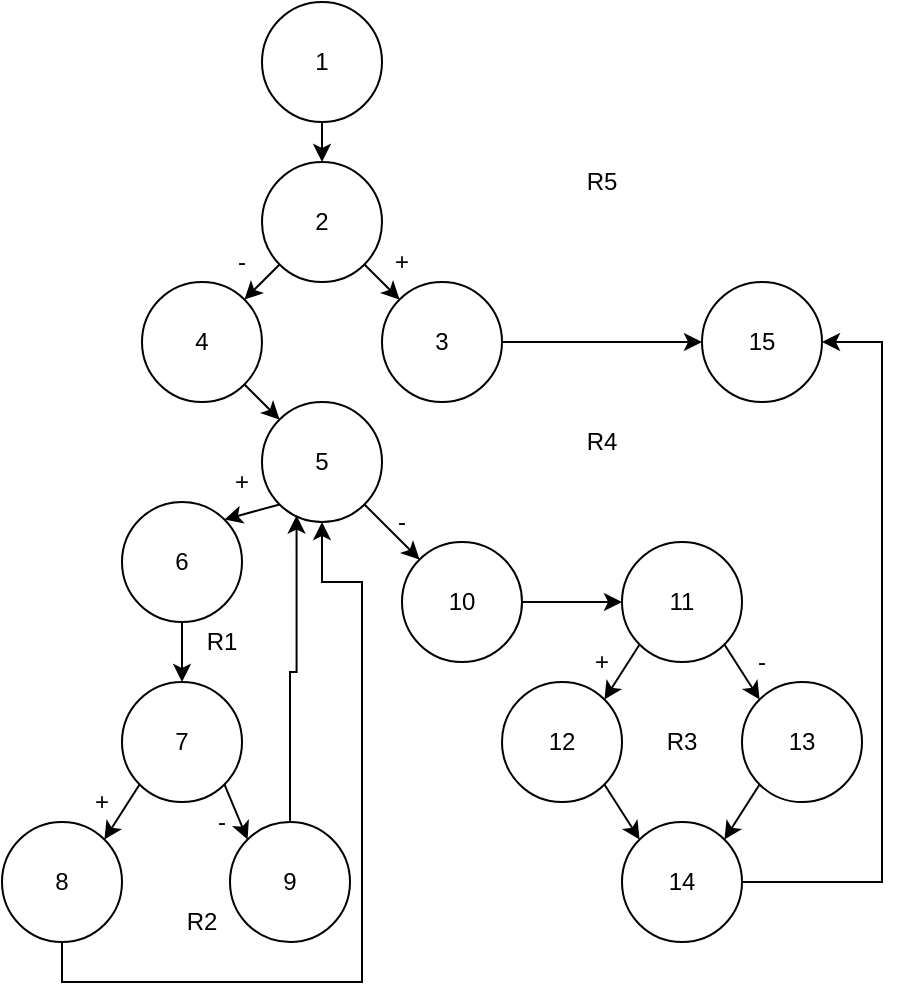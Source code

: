 <mxfile version="14.4.3" type="device"><diagram id="-FQQIB9hKwsivOx31WIo" name="Page-1"><mxGraphModel dx="768" dy="482" grid="1" gridSize="10" guides="1" tooltips="1" connect="1" arrows="1" fold="1" page="1" pageScale="1" pageWidth="827" pageHeight="1169" math="0" shadow="0"><root><mxCell id="0"/><mxCell id="1" parent="0"/><mxCell id="1TsTqt1u08rr4jgst6wx-2" value="1" style="ellipse;whiteSpace=wrap;html=1;aspect=fixed;" parent="1" vertex="1"><mxGeometry x="370" y="40" width="60" height="60" as="geometry"/></mxCell><mxCell id="1TsTqt1u08rr4jgst6wx-3" value="2" style="ellipse;whiteSpace=wrap;html=1;aspect=fixed;" parent="1" vertex="1"><mxGeometry x="370" y="120" width="60" height="60" as="geometry"/></mxCell><mxCell id="1TsTqt1u08rr4jgst6wx-4" value="4" style="ellipse;whiteSpace=wrap;html=1;aspect=fixed;" parent="1" vertex="1"><mxGeometry x="310" y="180" width="60" height="60" as="geometry"/></mxCell><mxCell id="2_FbClKHvcsYaPi7UfdU-3" style="edgeStyle=orthogonalEdgeStyle;rounded=0;orthogonalLoop=1;jettySize=auto;html=1;exitX=1;exitY=0.5;exitDx=0;exitDy=0;entryX=0;entryY=0.5;entryDx=0;entryDy=0;" edge="1" parent="1" source="1TsTqt1u08rr4jgst6wx-5" target="2_FbClKHvcsYaPi7UfdU-2"><mxGeometry relative="1" as="geometry"/></mxCell><mxCell id="1TsTqt1u08rr4jgst6wx-5" value="3" style="ellipse;whiteSpace=wrap;html=1;aspect=fixed;" parent="1" vertex="1"><mxGeometry x="430" y="180" width="60" height="60" as="geometry"/></mxCell><mxCell id="1TsTqt1u08rr4jgst6wx-6" value="5" style="ellipse;whiteSpace=wrap;html=1;aspect=fixed;" parent="1" vertex="1"><mxGeometry x="370" y="240" width="60" height="60" as="geometry"/></mxCell><mxCell id="1TsTqt1u08rr4jgst6wx-7" value="6" style="ellipse;whiteSpace=wrap;html=1;aspect=fixed;" parent="1" vertex="1"><mxGeometry x="300" y="290" width="60" height="60" as="geometry"/></mxCell><mxCell id="1TsTqt1u08rr4jgst6wx-8" value="7" style="ellipse;whiteSpace=wrap;html=1;aspect=fixed;" parent="1" vertex="1"><mxGeometry x="300" y="380" width="60" height="60" as="geometry"/></mxCell><mxCell id="1TsTqt1u08rr4jgst6wx-35" style="edgeStyle=orthogonalEdgeStyle;rounded=0;orthogonalLoop=1;jettySize=auto;html=1;exitX=0.5;exitY=1;exitDx=0;exitDy=0;entryX=0.5;entryY=1;entryDx=0;entryDy=0;" parent="1" source="1TsTqt1u08rr4jgst6wx-9" target="1TsTqt1u08rr4jgst6wx-6" edge="1"><mxGeometry relative="1" as="geometry"><mxPoint x="420" y="400" as="targetPoint"/><Array as="points"><mxPoint x="270" y="530"/><mxPoint x="420" y="530"/><mxPoint x="420" y="330"/><mxPoint x="400" y="330"/></Array></mxGeometry></mxCell><mxCell id="1TsTqt1u08rr4jgst6wx-9" value="8" style="ellipse;whiteSpace=wrap;html=1;aspect=fixed;" parent="1" vertex="1"><mxGeometry x="240" y="450" width="60" height="60" as="geometry"/></mxCell><mxCell id="1TsTqt1u08rr4jgst6wx-49" style="edgeStyle=orthogonalEdgeStyle;rounded=0;orthogonalLoop=1;jettySize=auto;html=1;entryX=0.288;entryY=0.946;entryDx=0;entryDy=0;entryPerimeter=0;" parent="1" source="1TsTqt1u08rr4jgst6wx-10" target="1TsTqt1u08rr4jgst6wx-6" edge="1"><mxGeometry relative="1" as="geometry"/></mxCell><mxCell id="1TsTqt1u08rr4jgst6wx-10" value="9" style="ellipse;whiteSpace=wrap;html=1;aspect=fixed;" parent="1" vertex="1"><mxGeometry x="354" y="450" width="60" height="60" as="geometry"/></mxCell><mxCell id="1TsTqt1u08rr4jgst6wx-11" value="10" style="ellipse;whiteSpace=wrap;html=1;aspect=fixed;" parent="1" vertex="1"><mxGeometry x="440" y="310" width="60" height="60" as="geometry"/></mxCell><mxCell id="1TsTqt1u08rr4jgst6wx-12" value="11" style="ellipse;whiteSpace=wrap;html=1;aspect=fixed;" parent="1" vertex="1"><mxGeometry x="550" y="310" width="60" height="60" as="geometry"/></mxCell><mxCell id="1TsTqt1u08rr4jgst6wx-13" value="12" style="ellipse;whiteSpace=wrap;html=1;aspect=fixed;" parent="1" vertex="1"><mxGeometry x="490" y="380" width="60" height="60" as="geometry"/></mxCell><mxCell id="1TsTqt1u08rr4jgst6wx-14" value="13" style="ellipse;whiteSpace=wrap;html=1;aspect=fixed;" parent="1" vertex="1"><mxGeometry x="610" y="380" width="60" height="60" as="geometry"/></mxCell><mxCell id="2_FbClKHvcsYaPi7UfdU-4" style="edgeStyle=orthogonalEdgeStyle;rounded=0;orthogonalLoop=1;jettySize=auto;html=1;exitX=1;exitY=0.5;exitDx=0;exitDy=0;entryX=1;entryY=0.5;entryDx=0;entryDy=0;" edge="1" parent="1" source="1TsTqt1u08rr4jgst6wx-15" target="2_FbClKHvcsYaPi7UfdU-2"><mxGeometry relative="1" as="geometry"><Array as="points"><mxPoint x="680" y="480"/><mxPoint x="680" y="210"/></Array></mxGeometry></mxCell><mxCell id="1TsTqt1u08rr4jgst6wx-15" value="14" style="ellipse;whiteSpace=wrap;html=1;aspect=fixed;" parent="1" vertex="1"><mxGeometry x="550" y="450" width="60" height="60" as="geometry"/></mxCell><mxCell id="1TsTqt1u08rr4jgst6wx-17" value="" style="endArrow=classic;html=1;exitX=0.5;exitY=1;exitDx=0;exitDy=0;entryX=0.5;entryY=0;entryDx=0;entryDy=0;" parent="1" source="1TsTqt1u08rr4jgst6wx-2" target="1TsTqt1u08rr4jgst6wx-3" edge="1"><mxGeometry width="50" height="50" relative="1" as="geometry"><mxPoint x="140" y="170" as="sourcePoint"/><mxPoint x="140" y="210" as="targetPoint"/></mxGeometry></mxCell><mxCell id="1TsTqt1u08rr4jgst6wx-18" value="" style="endArrow=classic;html=1;exitX=0;exitY=1;exitDx=0;exitDy=0;entryX=1;entryY=0;entryDx=0;entryDy=0;" parent="1" source="1TsTqt1u08rr4jgst6wx-3" target="1TsTqt1u08rr4jgst6wx-4" edge="1"><mxGeometry width="50" height="50" relative="1" as="geometry"><mxPoint x="150" y="180" as="sourcePoint"/><mxPoint x="150" y="220" as="targetPoint"/></mxGeometry></mxCell><mxCell id="1TsTqt1u08rr4jgst6wx-19" value="" style="endArrow=classic;html=1;exitX=1;exitY=1;exitDx=0;exitDy=0;entryX=0;entryY=0;entryDx=0;entryDy=0;" parent="1" source="1TsTqt1u08rr4jgst6wx-3" target="1TsTqt1u08rr4jgst6wx-5" edge="1"><mxGeometry width="50" height="50" relative="1" as="geometry"><mxPoint x="160" y="190" as="sourcePoint"/><mxPoint x="160" y="230" as="targetPoint"/></mxGeometry></mxCell><mxCell id="1TsTqt1u08rr4jgst6wx-20" value="" style="endArrow=classic;html=1;exitX=1;exitY=1;exitDx=0;exitDy=0;entryX=0;entryY=0;entryDx=0;entryDy=0;" parent="1" source="1TsTqt1u08rr4jgst6wx-4" target="1TsTqt1u08rr4jgst6wx-6" edge="1"><mxGeometry width="50" height="50" relative="1" as="geometry"><mxPoint x="170" y="200" as="sourcePoint"/><mxPoint x="170" y="240" as="targetPoint"/></mxGeometry></mxCell><mxCell id="1TsTqt1u08rr4jgst6wx-21" value="" style="endArrow=classic;html=1;exitX=0;exitY=1;exitDx=0;exitDy=0;entryX=1;entryY=0;entryDx=0;entryDy=0;" parent="1" source="1TsTqt1u08rr4jgst6wx-6" target="1TsTqt1u08rr4jgst6wx-7" edge="1"><mxGeometry width="50" height="50" relative="1" as="geometry"><mxPoint x="180" y="210" as="sourcePoint"/><mxPoint x="180" y="250" as="targetPoint"/></mxGeometry></mxCell><mxCell id="1TsTqt1u08rr4jgst6wx-22" value="" style="endArrow=classic;html=1;exitX=0.5;exitY=1;exitDx=0;exitDy=0;entryX=0.5;entryY=0;entryDx=0;entryDy=0;" parent="1" source="1TsTqt1u08rr4jgst6wx-7" target="1TsTqt1u08rr4jgst6wx-8" edge="1"><mxGeometry width="50" height="50" relative="1" as="geometry"><mxPoint x="190" y="220" as="sourcePoint"/><mxPoint x="190" y="260" as="targetPoint"/></mxGeometry></mxCell><mxCell id="1TsTqt1u08rr4jgst6wx-23" value="" style="endArrow=classic;html=1;exitX=0;exitY=1;exitDx=0;exitDy=0;entryX=1;entryY=0;entryDx=0;entryDy=0;" parent="1" source="1TsTqt1u08rr4jgst6wx-8" target="1TsTqt1u08rr4jgst6wx-9" edge="1"><mxGeometry width="50" height="50" relative="1" as="geometry"><mxPoint x="200" y="230" as="sourcePoint"/><mxPoint x="200" y="270" as="targetPoint"/></mxGeometry></mxCell><mxCell id="1TsTqt1u08rr4jgst6wx-24" value="" style="endArrow=classic;html=1;exitX=1;exitY=1;exitDx=0;exitDy=0;entryX=0;entryY=0;entryDx=0;entryDy=0;" parent="1" source="1TsTqt1u08rr4jgst6wx-8" target="1TsTqt1u08rr4jgst6wx-10" edge="1"><mxGeometry width="50" height="50" relative="1" as="geometry"><mxPoint x="210" y="240" as="sourcePoint"/><mxPoint x="210" y="280" as="targetPoint"/></mxGeometry></mxCell><mxCell id="1TsTqt1u08rr4jgst6wx-25" value="" style="endArrow=classic;html=1;exitX=1;exitY=1;exitDx=0;exitDy=0;entryX=0;entryY=0;entryDx=0;entryDy=0;" parent="1" source="1TsTqt1u08rr4jgst6wx-6" target="1TsTqt1u08rr4jgst6wx-11" edge="1"><mxGeometry width="50" height="50" relative="1" as="geometry"><mxPoint x="220" y="250" as="sourcePoint"/><mxPoint x="220" y="290" as="targetPoint"/></mxGeometry></mxCell><mxCell id="1TsTqt1u08rr4jgst6wx-26" value="" style="endArrow=classic;html=1;exitX=1;exitY=0.5;exitDx=0;exitDy=0;entryX=0;entryY=0.5;entryDx=0;entryDy=0;" parent="1" source="1TsTqt1u08rr4jgst6wx-11" target="1TsTqt1u08rr4jgst6wx-12" edge="1"><mxGeometry width="50" height="50" relative="1" as="geometry"><mxPoint x="230" y="260" as="sourcePoint"/><mxPoint x="230" y="300" as="targetPoint"/></mxGeometry></mxCell><mxCell id="1TsTqt1u08rr4jgst6wx-27" value="" style="endArrow=classic;html=1;exitX=0;exitY=1;exitDx=0;exitDy=0;entryX=1;entryY=0;entryDx=0;entryDy=0;" parent="1" source="1TsTqt1u08rr4jgst6wx-12" target="1TsTqt1u08rr4jgst6wx-13" edge="1"><mxGeometry width="50" height="50" relative="1" as="geometry"><mxPoint x="240" y="270" as="sourcePoint"/><mxPoint x="240" y="310" as="targetPoint"/></mxGeometry></mxCell><mxCell id="1TsTqt1u08rr4jgst6wx-28" value="" style="endArrow=classic;html=1;exitX=1;exitY=1;exitDx=0;exitDy=0;entryX=0;entryY=0;entryDx=0;entryDy=0;" parent="1" source="1TsTqt1u08rr4jgst6wx-12" target="1TsTqt1u08rr4jgst6wx-14" edge="1"><mxGeometry width="50" height="50" relative="1" as="geometry"><mxPoint x="250" y="280" as="sourcePoint"/><mxPoint x="250" y="320" as="targetPoint"/></mxGeometry></mxCell><mxCell id="1TsTqt1u08rr4jgst6wx-29" value="" style="endArrow=classic;html=1;exitX=1;exitY=1;exitDx=0;exitDy=0;entryX=0;entryY=0;entryDx=0;entryDy=0;" parent="1" source="1TsTqt1u08rr4jgst6wx-13" target="1TsTqt1u08rr4jgst6wx-15" edge="1"><mxGeometry width="50" height="50" relative="1" as="geometry"><mxPoint x="260" y="290" as="sourcePoint"/><mxPoint x="260" y="330" as="targetPoint"/></mxGeometry></mxCell><mxCell id="1TsTqt1u08rr4jgst6wx-31" value="" style="endArrow=classic;html=1;exitX=0;exitY=1;exitDx=0;exitDy=0;entryX=1;entryY=0;entryDx=0;entryDy=0;" parent="1" source="1TsTqt1u08rr4jgst6wx-14" target="1TsTqt1u08rr4jgst6wx-15" edge="1"><mxGeometry width="50" height="50" relative="1" as="geometry"><mxPoint x="270" y="300" as="sourcePoint"/><mxPoint x="270" y="340" as="targetPoint"/></mxGeometry></mxCell><mxCell id="1TsTqt1u08rr4jgst6wx-38" value="+" style="text;html=1;strokeColor=none;fillColor=none;align=center;verticalAlign=middle;whiteSpace=wrap;rounded=0;" parent="1" vertex="1"><mxGeometry x="420" y="160" width="40" height="20" as="geometry"/></mxCell><mxCell id="1TsTqt1u08rr4jgst6wx-39" value="-" style="text;html=1;strokeColor=none;fillColor=none;align=center;verticalAlign=middle;whiteSpace=wrap;rounded=0;" parent="1" vertex="1"><mxGeometry x="340" y="160" width="40" height="20" as="geometry"/></mxCell><mxCell id="1TsTqt1u08rr4jgst6wx-40" value="+" style="text;html=1;strokeColor=none;fillColor=none;align=center;verticalAlign=middle;whiteSpace=wrap;rounded=0;" parent="1" vertex="1"><mxGeometry x="340" y="270" width="40" height="20" as="geometry"/></mxCell><mxCell id="1TsTqt1u08rr4jgst6wx-41" value="-" style="text;html=1;strokeColor=none;fillColor=none;align=center;verticalAlign=middle;whiteSpace=wrap;rounded=0;" parent="1" vertex="1"><mxGeometry x="420" y="290" width="40" height="20" as="geometry"/></mxCell><mxCell id="1TsTqt1u08rr4jgst6wx-42" value="+" style="text;html=1;strokeColor=none;fillColor=none;align=center;verticalAlign=middle;whiteSpace=wrap;rounded=0;" parent="1" vertex="1"><mxGeometry x="270" y="430" width="40" height="20" as="geometry"/></mxCell><mxCell id="1TsTqt1u08rr4jgst6wx-43" value="-" style="text;html=1;strokeColor=none;fillColor=none;align=center;verticalAlign=middle;whiteSpace=wrap;rounded=0;" parent="1" vertex="1"><mxGeometry x="330" y="440" width="40" height="20" as="geometry"/></mxCell><mxCell id="1TsTqt1u08rr4jgst6wx-44" value="+" style="text;html=1;strokeColor=none;fillColor=none;align=center;verticalAlign=middle;whiteSpace=wrap;rounded=0;" parent="1" vertex="1"><mxGeometry x="520" y="360" width="40" height="20" as="geometry"/></mxCell><mxCell id="1TsTqt1u08rr4jgst6wx-45" value="-" style="text;html=1;strokeColor=none;fillColor=none;align=center;verticalAlign=middle;whiteSpace=wrap;rounded=0;" parent="1" vertex="1"><mxGeometry x="600" y="360" width="40" height="20" as="geometry"/></mxCell><mxCell id="1TsTqt1u08rr4jgst6wx-48" value="R1" style="text;html=1;strokeColor=none;fillColor=none;align=center;verticalAlign=middle;whiteSpace=wrap;rounded=0;" parent="1" vertex="1"><mxGeometry x="330" y="350" width="40" height="20" as="geometry"/></mxCell><mxCell id="1TsTqt1u08rr4jgst6wx-50" value="R2" style="text;html=1;strokeColor=none;fillColor=none;align=center;verticalAlign=middle;whiteSpace=wrap;rounded=0;" parent="1" vertex="1"><mxGeometry x="320" y="490" width="40" height="20" as="geometry"/></mxCell><mxCell id="1TsTqt1u08rr4jgst6wx-51" value="R3" style="text;html=1;strokeColor=none;fillColor=none;align=center;verticalAlign=middle;whiteSpace=wrap;rounded=0;" parent="1" vertex="1"><mxGeometry x="560" y="400" width="40" height="20" as="geometry"/></mxCell><mxCell id="1TsTqt1u08rr4jgst6wx-52" value="R4" style="text;html=1;strokeColor=none;fillColor=none;align=center;verticalAlign=middle;whiteSpace=wrap;rounded=0;" parent="1" vertex="1"><mxGeometry x="520" y="250" width="40" height="20" as="geometry"/></mxCell><mxCell id="2_FbClKHvcsYaPi7UfdU-1" value="R5" style="text;html=1;strokeColor=none;fillColor=none;align=center;verticalAlign=middle;whiteSpace=wrap;rounded=0;" vertex="1" parent="1"><mxGeometry x="520" y="120" width="40" height="20" as="geometry"/></mxCell><mxCell id="2_FbClKHvcsYaPi7UfdU-2" value="15" style="ellipse;whiteSpace=wrap;html=1;aspect=fixed;" vertex="1" parent="1"><mxGeometry x="590" y="180" width="60" height="60" as="geometry"/></mxCell></root></mxGraphModel></diagram></mxfile>